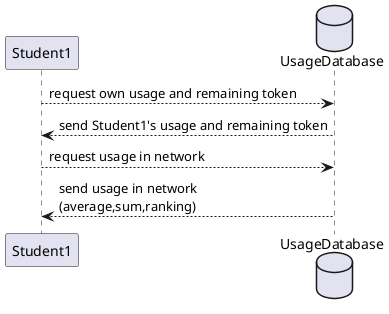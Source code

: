 @startuml sequence
participant Student1 as st1
database UsageDatabase as db1

st1 --> db1 : request own usage and remaining token
st1 <-- db1 : send Student1's usage and remaining token
st1 --> db1 : request usage in network
st1 <-- db1 : send usage in network\n(average,sum,ranking)
@enduml